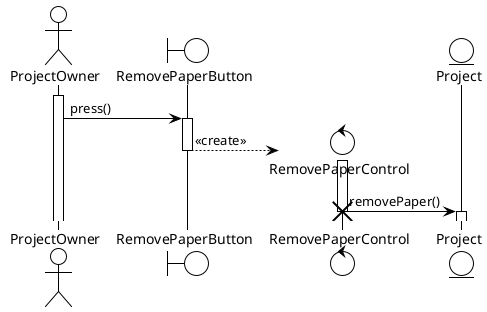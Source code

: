 @startuml RemovePaperFromProject
!theme plain
actor ProjectOwner as po
boundary RemovePaperButton as rpb
control RemovePaperControl as rpc
entity Project as p

activate po

po -> rpb : press()
activate rpb

create rpc
rpb --> rpc : <<create>>
deactivate rpb
activate rpc

rpc -> p : removePaper()
destroy rpc
activate p
deactivate p
@enduml